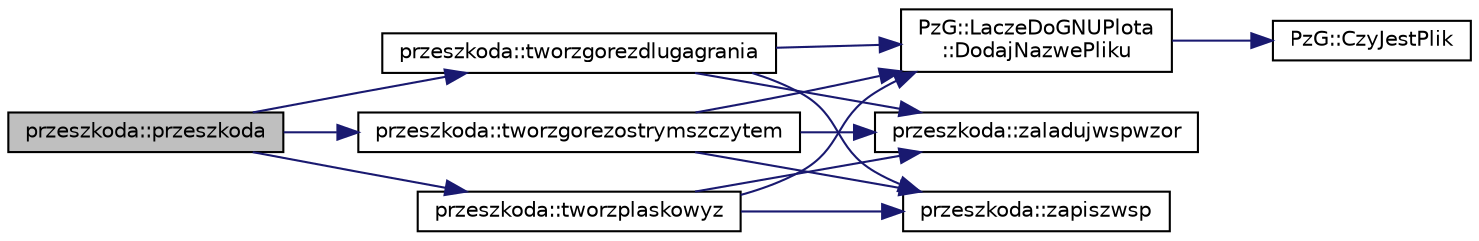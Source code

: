 digraph "przeszkoda::przeszkoda"
{
 // LATEX_PDF_SIZE
  edge [fontname="Helvetica",fontsize="10",labelfontname="Helvetica",labelfontsize="10"];
  node [fontname="Helvetica",fontsize="10",shape=record];
  rankdir="LR";
  Node1 [label="przeszkoda::przeszkoda",height=0.2,width=0.4,color="black", fillcolor="grey75", style="filled", fontcolor="black",tooltip=" "];
  Node1 -> Node2 [color="midnightblue",fontsize="10",style="solid"];
  Node2 [label="przeszkoda::tworzgorezdlugagrania",height=0.2,width=0.4,color="black", fillcolor="white", style="filled",URL="$classprzeszkoda.html#a266e9d87f0e82fb26ebca0f761133aca",tooltip="Metoda klasy przeszkoda. | | tworzy gore z dluga grania | | Argumenty: | | nazwaplikuzapisu-nazwa pli..."];
  Node2 -> Node3 [color="midnightblue",fontsize="10",style="solid"];
  Node3 [label="PzG::LaczeDoGNUPlota\l::DodajNazwePliku",height=0.2,width=0.4,color="black", fillcolor="white", style="filled",URL="$class_pz_g_1_1_lacze_do_g_n_u_plota.html#aa815ce8ec16e12fc246cf422e562869e",tooltip="Dodaje nazwę pliku."];
  Node3 -> Node4 [color="midnightblue",fontsize="10",style="solid"];
  Node4 [label="PzG::CzyJestPlik",height=0.2,width=0.4,color="black", fillcolor="white", style="filled",URL="$namespace_pz_g.html#ae1aad0c681853d7e47da4cdfccefc102",tooltip="Funkcja pomocnicza, sprawdza czy plik o podanej nazwie jest na dysku."];
  Node2 -> Node5 [color="midnightblue",fontsize="10",style="solid"];
  Node5 [label="przeszkoda::zaladujwspwzor",height=0.2,width=0.4,color="black", fillcolor="white", style="filled",URL="$classprzeszkoda.html#a620d63d0919db1b1f90c214b80ee20b5",tooltip="Metoda klasy przeszkoda. | | Argumenty: | | Brak argumentow. | | Zwraca: | | tablice wektorow wypelni..."];
  Node2 -> Node6 [color="midnightblue",fontsize="10",style="solid"];
  Node6 [label="przeszkoda::zapiszwsp",height=0.2,width=0.4,color="black", fillcolor="white", style="filled",URL="$classprzeszkoda.html#ada057746502952b884408dc33c96709f",tooltip="Metoda klasy przeszkoda. | | Argumenty: | | nazwaplikuzapisu-nazwa pliku do ktorej zostana zapisane w..."];
  Node1 -> Node7 [color="midnightblue",fontsize="10",style="solid"];
  Node7 [label="przeszkoda::tworzgorezostrymszczytem",height=0.2,width=0.4,color="black", fillcolor="white", style="filled",URL="$classprzeszkoda.html#a714f653cc97cd55f852299b1cf56ba77",tooltip="Metoda klasy przeszkoda. | | tworzy gore z ostrym szczytem | | Argumenty: | | nazwaplikuzapisu-nazwa ..."];
  Node7 -> Node3 [color="midnightblue",fontsize="10",style="solid"];
  Node7 -> Node5 [color="midnightblue",fontsize="10",style="solid"];
  Node7 -> Node6 [color="midnightblue",fontsize="10",style="solid"];
  Node1 -> Node8 [color="midnightblue",fontsize="10",style="solid"];
  Node8 [label="przeszkoda::tworzplaskowyz",height=0.2,width=0.4,color="black", fillcolor="white", style="filled",URL="$classprzeszkoda.html#af5a246a6d2621117a1f3cbf175ce160a",tooltip="Metoda klasy przeszkoda. | | tworzy plaskowyrz | | Argumenty: | | nazwaplikuzapisu-nazwa pliku do kto..."];
  Node8 -> Node3 [color="midnightblue",fontsize="10",style="solid"];
  Node8 -> Node5 [color="midnightblue",fontsize="10",style="solid"];
  Node8 -> Node6 [color="midnightblue",fontsize="10",style="solid"];
}
